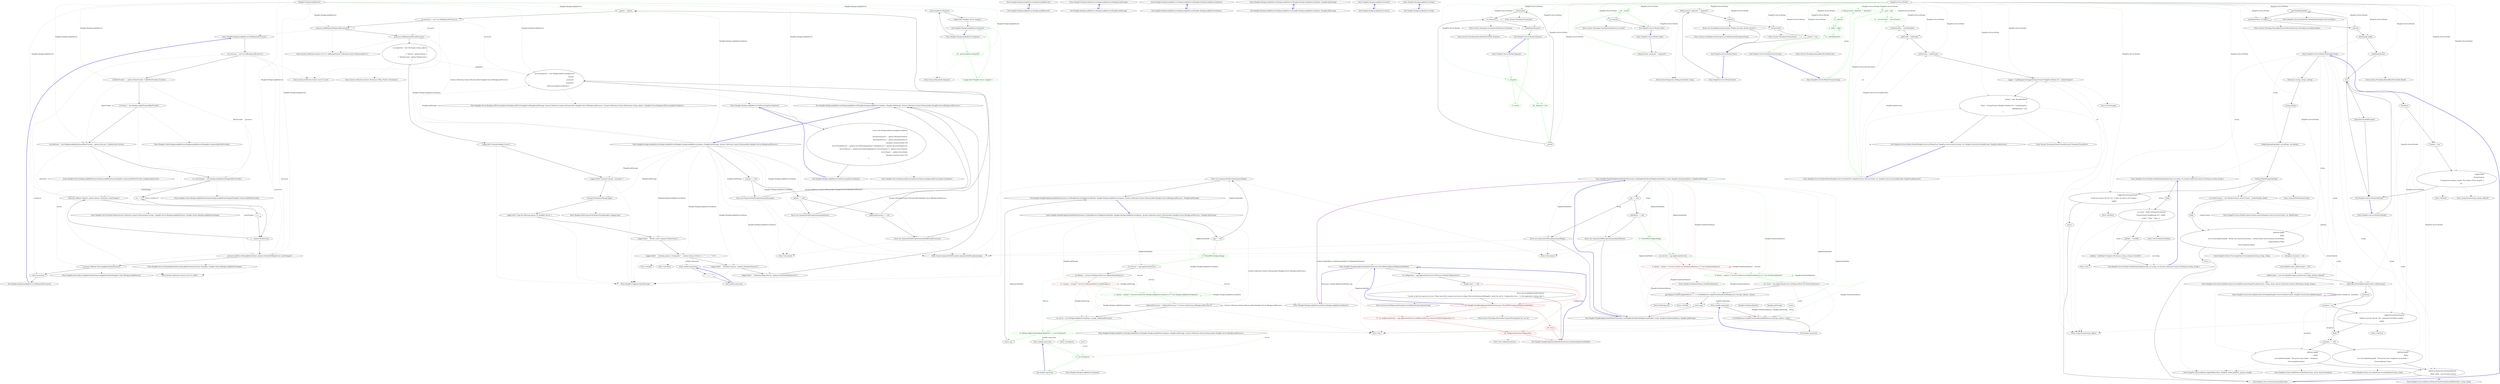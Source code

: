 digraph  {
n77 [label="Hangfire.BackgroundJobServer", span=""];
n0 [cluster="Hangfire.BackgroundJobServer.BackgroundJobServer()", label="Entry Hangfire.BackgroundJobServer.BackgroundJobServer()", span="39-39"];
n1 [cluster="Hangfire.BackgroundJobServer.BackgroundJobServer()", label="Exit Hangfire.BackgroundJobServer.BackgroundJobServer()", span="39-39"];
n2 [cluster="Hangfire.BackgroundJobServer.BackgroundJobServer(Hangfire.JobStorage)", label="Entry Hangfire.BackgroundJobServer.BackgroundJobServer(Hangfire.JobStorage)", span="49-49"];
n3 [cluster="Hangfire.BackgroundJobServer.BackgroundJobServer(Hangfire.JobStorage)", label="Exit Hangfire.BackgroundJobServer.BackgroundJobServer(Hangfire.JobStorage)", span="49-49"];
n4 [cluster="Hangfire.BackgroundJobServer.BackgroundJobServer(Hangfire.BackgroundJobServerOptions)", label="Entry Hangfire.BackgroundJobServer.BackgroundJobServer(Hangfire.BackgroundJobServerOptions)", span="59-59"];
n5 [cluster="Hangfire.BackgroundJobServer.BackgroundJobServer(Hangfire.BackgroundJobServerOptions)", label="Exit Hangfire.BackgroundJobServer.BackgroundJobServer(Hangfire.BackgroundJobServerOptions)", span="59-59"];
n6 [cluster="Hangfire.BackgroundJobServer.BackgroundJobServer(Hangfire.BackgroundJobServerOptions, Hangfire.JobStorage)", label="Entry Hangfire.BackgroundJobServer.BackgroundJobServer(Hangfire.BackgroundJobServerOptions, Hangfire.JobStorage)", span="70-70"];
n7 [cluster="Hangfire.BackgroundJobServer.BackgroundJobServer(Hangfire.BackgroundJobServerOptions, Hangfire.JobStorage)", label="Exit Hangfire.BackgroundJobServer.BackgroundJobServer(Hangfire.BackgroundJobServerOptions, Hangfire.JobStorage)", span="70-70"];
n8 [cluster="Hangfire.BackgroundJobServer.BackgroundJobServer(Hangfire.BackgroundJobServerOptions, Hangfire.JobStorage, System.Collections.Generic.IEnumerable<Hangfire.Server.IBackgroundProcess>)", label="Entry Hangfire.BackgroundJobServer.BackgroundJobServer(Hangfire.BackgroundJobServerOptions, Hangfire.JobStorage, System.Collections.Generic.IEnumerable<Hangfire.Server.IBackgroundProcess>)", span="75-75"];
n9 [cluster="Hangfire.BackgroundJobServer.BackgroundJobServer(Hangfire.BackgroundJobServerOptions, Hangfire.JobStorage, System.Collections.Generic.IEnumerable<Hangfire.Server.IBackgroundProcess>)", label="storage == null", span="80-80"];
n10 [cluster="Hangfire.BackgroundJobServer.BackgroundJobServer(Hangfire.BackgroundJobServerOptions, Hangfire.JobStorage, System.Collections.Generic.IEnumerable<Hangfire.Server.IBackgroundProcess>)", label="throw new ArgumentNullException(nameof(storage));", span="80-80"];
n11 [cluster="Hangfire.BackgroundJobServer.BackgroundJobServer(Hangfire.BackgroundJobServerOptions, Hangfire.JobStorage, System.Collections.Generic.IEnumerable<Hangfire.Server.IBackgroundProcess>)", label="options == null", span="81-81"];
n12 [cluster="Hangfire.BackgroundJobServer.BackgroundJobServer(Hangfire.BackgroundJobServerOptions, Hangfire.JobStorage, System.Collections.Generic.IEnumerable<Hangfire.Server.IBackgroundProcess>)", label="throw new ArgumentNullException(nameof(options));", span="81-81"];
n13 [cluster="Hangfire.BackgroundJobServer.BackgroundJobServer(Hangfire.BackgroundJobServerOptions, Hangfire.JobStorage, System.Collections.Generic.IEnumerable<Hangfire.Server.IBackgroundProcess>)", label="additionalProcesses == null", span="82-82"];
n14 [cluster="Hangfire.BackgroundJobServer.BackgroundJobServer(Hangfire.BackgroundJobServerOptions, Hangfire.JobStorage, System.Collections.Generic.IEnumerable<Hangfire.Server.IBackgroundProcess>)", label="throw new ArgumentNullException(nameof(additionalProcesses));", span="82-82"];
n15 [cluster="Hangfire.BackgroundJobServer.BackgroundJobServer(Hangfire.BackgroundJobServerOptions, Hangfire.JobStorage, System.Collections.Generic.IEnumerable<Hangfire.Server.IBackgroundProcess>)", label="_options = options", span="84-84"];
n18 [cluster="Hangfire.BackgroundJobServer.BackgroundJobServer(Hangfire.BackgroundJobServerOptions, Hangfire.JobStorage, System.Collections.Generic.IEnumerable<Hangfire.Server.IBackgroundProcess>)", label="processes.AddRange(additionalProcesses)", span="88-88"];
n19 [cluster="Hangfire.BackgroundJobServer.BackgroundJobServer(Hangfire.BackgroundJobServerOptions, Hangfire.JobStorage, System.Collections.Generic.IEnumerable<Hangfire.Server.IBackgroundProcess>)", label="var properties = new Dictionary<string, object>\r\n            {\r\n                { ''Queues'', options.Queues },\r\n                { ''WorkerCount'', options.WorkerCount }\r\n            }", span="90-94"];
n21 [cluster="Hangfire.BackgroundJobServer.BackgroundJobServer(Hangfire.BackgroundJobServerOptions, Hangfire.JobStorage, System.Collections.Generic.IEnumerable<Hangfire.Server.IBackgroundProcess>)", label="Logger.Info($''Using job storage: '{storage}''')", span="97-97"];
n22 [cluster="Hangfire.BackgroundJobServer.BackgroundJobServer(Hangfire.BackgroundJobServerOptions, Hangfire.JobStorage, System.Collections.Generic.IEnumerable<Hangfire.Server.IBackgroundProcess>)", label="storage.WriteOptionsToLog(Logger)", span="99-99"];
n24 [cluster="Hangfire.BackgroundJobServer.BackgroundJobServer(Hangfire.BackgroundJobServerOptions, Hangfire.JobStorage, System.Collections.Generic.IEnumerable<Hangfire.Server.IBackgroundProcess>)", label="Logger.Info($''    Worker count: {options.WorkerCount}'')", span="102-102"];
n25 [cluster="Hangfire.BackgroundJobServer.BackgroundJobServer(Hangfire.BackgroundJobServerOptions, Hangfire.JobStorage, System.Collections.Generic.IEnumerable<Hangfire.Server.IBackgroundProcess>)", label="Logger.Info($''    Listening queues: {String.Join('', '', options.Queues.Select(x => ''''' + x + '''''))}'')", span="103-103"];
n26 [cluster="Hangfire.BackgroundJobServer.BackgroundJobServer(Hangfire.BackgroundJobServerOptions, Hangfire.JobStorage, System.Collections.Generic.IEnumerable<Hangfire.Server.IBackgroundProcess>)", label="Logger.Info($''    Shutdown timeout: {options.ShutdownTimeout}'')", span="104-104"];
n27 [cluster="Hangfire.BackgroundJobServer.BackgroundJobServer(Hangfire.BackgroundJobServerOptions, Hangfire.JobStorage, System.Collections.Generic.IEnumerable<Hangfire.Server.IBackgroundProcess>)", label="Logger.Info($''    Schedule polling interval: {options.SchedulePollingInterval}'')", span="105-105"];
n28 [cluster="Hangfire.BackgroundJobServer.BackgroundJobServer(Hangfire.BackgroundJobServerOptions, Hangfire.JobStorage, System.Collections.Generic.IEnumerable<Hangfire.Server.IBackgroundProcess>)", label="_processingServer = new BackgroundProcessingServer(\r\n                storage, \r\n                processes, \r\n                properties, \r\n                GetProcessingServerOptions())", span="107-111"];
n16 [cluster="Hangfire.BackgroundJobServer.BackgroundJobServer(Hangfire.BackgroundJobServerOptions, Hangfire.JobStorage, System.Collections.Generic.IEnumerable<Hangfire.Server.IBackgroundProcess>)", label="var processes = new List<IBackgroundProcess>()", span="86-86"];
n17 [cluster="Hangfire.BackgroundJobServer.BackgroundJobServer(Hangfire.BackgroundJobServerOptions, Hangfire.JobStorage, System.Collections.Generic.IEnumerable<Hangfire.Server.IBackgroundProcess>)", label="processes.AddRange(GetRequiredProcesses())", span="87-87"];
n32 [cluster="System.Collections.Generic.List<T>.List()", label="Entry System.Collections.Generic.List<T>.List()", span="0-0"];
n33 [cluster="Hangfire.BackgroundJobServer.GetRequiredProcesses()", label="Entry Hangfire.BackgroundJobServer.GetRequiredProcesses()", span="120-120"];
n34 [cluster="System.Collections.Generic.List<T>.AddRange(System.Collections.Generic.IEnumerable<T>)", label="Entry System.Collections.Generic.List<T>.AddRange(System.Collections.Generic.IEnumerable<T>)", span="0-0"];
n20 [cluster="Hangfire.BackgroundJobServer.BackgroundJobServer(Hangfire.BackgroundJobServerOptions, Hangfire.JobStorage, System.Collections.Generic.IEnumerable<Hangfire.Server.IBackgroundProcess>)", label="Logger.Info(''Starting Hangfire Server'')", span="96-96"];
n35 [cluster="System.Collections.Generic.Dictionary<TKey, TValue>.Dictionary()", label="Entry System.Collections.Generic.Dictionary<TKey, TValue>.Dictionary()", span="0-0"];
n36 [cluster="Hangfire.Logging.ILog.Info(string)", label="Entry Hangfire.Logging.ILog.Info(string)", span="204-204"];
n23 [cluster="Hangfire.BackgroundJobServer.BackgroundJobServer(Hangfire.BackgroundJobServerOptions, Hangfire.JobStorage, System.Collections.Generic.IEnumerable<Hangfire.Server.IBackgroundProcess>)", label="Logger.Info(''Using the following options for Hangfire Server:'')", span="101-101"];
n37 [cluster="Hangfire.JobStorage.WriteOptionsToLog(Hangfire.Logging.ILog)", label="Entry Hangfire.JobStorage.WriteOptionsToLog(Hangfire.Logging.ILog)", span="70-70"];
n38 [cluster="Unk.Select", label="Entry Unk.Select", span=""];
n39 [cluster="Unk.Join", label="Entry Unk.Join", span=""];
n42 [cluster="lambda expression", label="Entry lambda expression", span="103-103"];
n29 [cluster="Hangfire.BackgroundJobServer.BackgroundJobServer(Hangfire.BackgroundJobServerOptions, Hangfire.JobStorage, System.Collections.Generic.IEnumerable<Hangfire.Server.IBackgroundProcess>)", label="Exit Hangfire.BackgroundJobServer.BackgroundJobServer(Hangfire.BackgroundJobServerOptions, Hangfire.JobStorage, System.Collections.Generic.IEnumerable<Hangfire.Server.IBackgroundProcess>)", span="75-75"];
n40 [cluster="Hangfire.Server.BackgroundProcessingServer.BackgroundProcessingServer(Hangfire.JobStorage, System.Collections.Generic.IEnumerable<Hangfire.Server.IBackgroundProcess>, System.Collections.Generic.IDictionary<string, object>, Hangfire.Server.BackgroundProcessingServerOptions)", label="Entry Hangfire.Server.BackgroundProcessingServer.BackgroundProcessingServer(Hangfire.JobStorage, System.Collections.Generic.IEnumerable<Hangfire.Server.IBackgroundProcess>, System.Collections.Generic.IDictionary<string, object>, Hangfire.Server.BackgroundProcessingServerOptions)", span="91-91"];
n41 [cluster="Hangfire.BackgroundJobServer.GetProcessingServerOptions()", label="Entry Hangfire.BackgroundJobServer.GetProcessingServerOptions()", span="141-141"];
n30 [cluster="System.ArgumentNullException.ArgumentNullException(string)", label="Entry System.ArgumentNullException.ArgumentNullException(string)", span="0-0"];
n31 [cluster="Unk.nameof", label="Entry Unk.nameof", span=""];
n43 [cluster="lambda expression", label="''''' + x + '''''", span="103-103"];
n44 [cluster="lambda expression", label="Exit lambda expression", span="103-103"];
n45 [cluster="Hangfire.BackgroundJobServer.Dispose()", label="Entry Hangfire.BackgroundJobServer.Dispose()", span="114-114"];
n46 [cluster="Hangfire.BackgroundJobServer.Dispose()", label="_processingServer.Dispose()", span="116-116"];
n47 [cluster="Hangfire.BackgroundJobServer.Dispose()", label="Logger.Info(''Hangfire Server stopped.'')", span="117-117"];
n49 [cluster="System.IDisposable.Dispose()", label="Entry System.IDisposable.Dispose()", span="0-0"];
n48 [cluster="Hangfire.BackgroundJobServer.Dispose()", label="Exit Hangfire.BackgroundJobServer.Dispose()", span="114-114"];
n50 [cluster="Hangfire.BackgroundJobServer.GetRequiredProcesses()", label="var processes = new List<IBackgroundProcess>()", span="122-122"];
n51 [cluster="Hangfire.BackgroundJobServer.GetRequiredProcesses()", label="var filterProvider = _options.FilterProvider ?? JobFilterProviders.Providers", span="124-124"];
n57 [cluster="Hangfire.BackgroundJobServer.GetRequiredProcesses()", label="processes.Add(new Worker(_options.Queues, performer, stateChanger))", span="132-132"];
n59 [cluster="Hangfire.BackgroundJobServer.GetRequiredProcesses()", label="processes.Add(new DelayedJobScheduler(_options.SchedulePollingInterval, stateChanger))", span="135-135"];
n60 [cluster="Hangfire.BackgroundJobServer.GetRequiredProcesses()", label="processes.Add(new RecurringJobScheduler(factory))", span="136-136"];
n61 [cluster="Hangfire.BackgroundJobServer.GetRequiredProcesses()", label="return processes;", span="138-138"];
n52 [cluster="Hangfire.BackgroundJobServer.GetRequiredProcesses()", label="var factory = new BackgroundJobFactory(filterProvider)", span="126-126"];
n53 [cluster="Hangfire.BackgroundJobServer.GetRequiredProcesses()", label="var performer = new BackgroundJobPerformer(filterProvider, _options.Activator ?? JobActivator.Current)", span="127-127"];
n54 [cluster="Hangfire.BackgroundJobServer.GetRequiredProcesses()", label="var stateChanger = new BackgroundJobStateChanger(filterProvider)", span="128-128"];
n63 [cluster="Hangfire.Client.BackgroundJobFactory.BackgroundJobFactory(Hangfire.Common.IJobFilterProvider)", label="Entry Hangfire.Client.BackgroundJobFactory.BackgroundJobFactory(Hangfire.Common.IJobFilterProvider)", span="35-35"];
n64 [cluster="Hangfire.Server.BackgroundJobPerformer.BackgroundJobPerformer(Hangfire.Common.IJobFilterProvider, Hangfire.JobActivator)", label="Entry Hangfire.Server.BackgroundJobPerformer.BackgroundJobPerformer(Hangfire.Common.IJobFilterProvider, Hangfire.JobActivator)", span="39-39"];
n55 [cluster="Hangfire.BackgroundJobServer.GetRequiredProcesses()", label="var i = 0", span="130-130"];
n65 [cluster="Hangfire.States.BackgroundJobStateChanger.BackgroundJobStateChanger(Hangfire.Common.IJobFilterProvider)", label="Entry Hangfire.States.BackgroundJobStateChanger.BackgroundJobStateChanger(Hangfire.Common.IJobFilterProvider)", span="35-35"];
n56 [cluster="Hangfire.BackgroundJobServer.GetRequiredProcesses()", label="i < _options.WorkerCount", span="130-130"];
n58 [cluster="Hangfire.BackgroundJobServer.GetRequiredProcesses()", label="i++", span="130-130"];
n66 [cluster="Hangfire.Server.Worker.Worker(System.Collections.Generic.IEnumerable<string>, Hangfire.Server.IBackgroundJobPerformer, Hangfire.States.IBackgroundJobStateChanger)", label="Entry Hangfire.Server.Worker.Worker(System.Collections.Generic.IEnumerable<string>, Hangfire.Server.IBackgroundJobPerformer, Hangfire.States.IBackgroundJobStateChanger)", span="60-60"];
n67 [cluster="System.Collections.Generic.List<T>.Add(T)", label="Entry System.Collections.Generic.List<T>.Add(T)", span="0-0"];
n68 [cluster="Hangfire.Server.DelayedJobScheduler.DelayedJobScheduler(System.TimeSpan, Hangfire.States.IBackgroundJobStateChanger)", label="Entry Hangfire.Server.DelayedJobScheduler.DelayedJobScheduler(System.TimeSpan, Hangfire.States.IBackgroundJobStateChanger)", span="104-104"];
n69 [cluster="Hangfire.Server.RecurringJobScheduler.RecurringJobScheduler(Hangfire.Client.IBackgroundJobFactory)", label="Entry Hangfire.Server.RecurringJobScheduler.RecurringJobScheduler(Hangfire.Client.IBackgroundJobFactory)", span="90-90"];
n62 [cluster="Hangfire.BackgroundJobServer.GetRequiredProcesses()", label="Exit Hangfire.BackgroundJobServer.GetRequiredProcesses()", span="120-120"];
n70 [cluster="Hangfire.BackgroundJobServer.GetProcessingServerOptions()", label="return new BackgroundProcessingServerOptions\r\n            {\r\n                ShutdownTimeout = _options.ShutdownTimeout,\r\n                HeartbeatInterval = _options.HeartbeatInterval,\r\n#pragma warning disable 618\r\n                ServerCheckInterval = _options.ServerWatchdogOptions?.CheckInterval ?? _options.ServerCheckInterval,\r\n                ServerTimeout = _options.ServerWatchdogOptions?.ServerTimeout ?? _options.ServerTimeout,\r\n                ServerName = _options.ServerName\r\n#pragma warning restore 618\r\n            };", span="143-152"];
n71 [cluster="Hangfire.BackgroundJobServer.GetProcessingServerOptions()", label="Exit Hangfire.BackgroundJobServer.GetProcessingServerOptions()", span="141-141"];
n72 [cluster="Hangfire.Server.BackgroundProcessingServerOptions.BackgroundProcessingServerOptions()", label="Entry Hangfire.Server.BackgroundProcessingServerOptions.BackgroundProcessingServerOptions()", span="22-22"];
n73 [cluster="Hangfire.BackgroundJobServer.Start()", label="Entry Hangfire.BackgroundJobServer.Start()", span="156-156"];
n74 [cluster="Hangfire.BackgroundJobServer.Start()", label="Exit Hangfire.BackgroundJobServer.Start()", span="156-156"];
n75 [cluster="Hangfire.BackgroundJobServer.Stop()", label="Entry Hangfire.BackgroundJobServer.Stop()", span="161-161"];
n76 [cluster="Hangfire.BackgroundJobServer.Stop()", label="Exit Hangfire.BackgroundJobServer.Stop()", span="161-161"];
d46 [cluster="Hangfire.BackgroundJobServer.Dispose()", color=green, community=0, label="23: _processingServer.Dispose()", span="116-116"];
d47 [cluster="Hangfire.BackgroundJobServer.Dispose()", color=green, community=0, label="7: Logger.Info(''Hangfire Server stopped.'')", span="117-117"];
m1_53 [cluster="Unk.configurationAction", file="HangfireApplicationBuilderExtensions.cs", label="Entry Unk.configurationAction", span=""];
m1_15 [cluster="Hangfire.HangfireApplicationBuilderExtensions.ThrowIfNotConfigured(IApplicationBuilder)", file="HangfireApplicationBuilderExtensions.cs", label="Entry Hangfire.HangfireApplicationBuilderExtensions.ThrowIfNotConfigured(IApplicationBuilder)", span="77-77"];
m1_43 [cluster="Hangfire.HangfireApplicationBuilderExtensions.ThrowIfNotConfigured(IApplicationBuilder)", file="HangfireApplicationBuilderExtensions.cs", label="var configuration = app.ApplicationServices.GetService<IGlobalConfiguration>()", span="79-79"];
m1_48 [cluster="Hangfire.HangfireApplicationBuilderExtensions.Initialize(IApplicationBuilder)", color=red, community=0, file="HangfireApplicationBuilderExtensions.cs", label="17: var configurationAction = app.ApplicationServices.GetRequiredService<Action<IGlobalConfiguration>>()", span="92-92"];
m1_44 [cluster="Hangfire.HangfireApplicationBuilderExtensions.ThrowIfNotConfigured(IApplicationBuilder)", file="HangfireApplicationBuilderExtensions.cs", label="configuration == null", span="80-80"];
m1_49 [cluster="Hangfire.HangfireApplicationBuilderExtensions.Initialize(IApplicationBuilder)", color=red, community=0, file="HangfireApplicationBuilderExtensions.cs", label="29: configurationAction(configuration)", span="93-93"];
m1_45 [cluster="Hangfire.HangfireApplicationBuilderExtensions.ThrowIfNotConfigured(IApplicationBuilder)", file="HangfireApplicationBuilderExtensions.cs", label="throw new InvalidOperationException(\r\n                    ''Unable to find the required services. Please add all the required services by calling 'IServiceCollection.AddHangfire' inside the call to 'ConfigureServices(...)' in the application startup code.'');", span="82-83"];
m1_46 [cluster="Hangfire.HangfireApplicationBuilderExtensions.ThrowIfNotConfigured(IApplicationBuilder)", color=red, community=0, file="HangfireApplicationBuilderExtensions.cs", label="17: Exit Hangfire.HangfireApplicationBuilderExtensions.ThrowIfNotConfigured(IApplicationBuilder)", span="77-77"];
m1_47 [cluster="Hangfire.HangfireApplicationBuilderExtensions.Initialize(IApplicationBuilder)", color=red, community=0, file="HangfireApplicationBuilderExtensions.cs", label="29: return;", span="90-90"];
m1_50 [cluster="Hangfire.HangfireApplicationBuilderExtensions.Initialize(IApplicationBuilder)", file="HangfireApplicationBuilderExtensions.cs", label="Exit Hangfire.HangfireApplicationBuilderExtensions.Initialize(IApplicationBuilder)", span="80-80"];
m1_16 [cluster="Unk.>", file="HangfireApplicationBuilderExtensions.cs", label="Entry Unk.>", span=""];
m1_23 [cluster="Hangfire.HangfireApplicationBuilderExtensions.UseHangfireServer(IApplicationBuilder, Hangfire.BackgroundJobServerOptions, System.Collections.Generic.IEnumerable<Hangfire.Server.IBackgroundProcess>, Hangfire.JobStorage)", file="HangfireApplicationBuilderExtensions.cs", label="Entry Hangfire.HangfireApplicationBuilderExtensions.UseHangfireServer(IApplicationBuilder, Hangfire.BackgroundJobServerOptions, System.Collections.Generic.IEnumerable<Hangfire.Server.IBackgroundProcess>, Hangfire.JobStorage)", span="53-53"];
m1_24 [cluster="Hangfire.HangfireApplicationBuilderExtensions.UseHangfireServer(IApplicationBuilder, Hangfire.BackgroundJobServerOptions, System.Collections.Generic.IEnumerable<Hangfire.Server.IBackgroundProcess>, Hangfire.JobStorage)", file="HangfireApplicationBuilderExtensions.cs", label="app == null", span="59-59"];
m1_25 [cluster="Hangfire.HangfireApplicationBuilderExtensions.UseHangfireServer(IApplicationBuilder, Hangfire.BackgroundJobServerOptions, System.Collections.Generic.IEnumerable<Hangfire.Server.IBackgroundProcess>, Hangfire.JobStorage)", file="HangfireApplicationBuilderExtensions.cs", label="throw new ArgumentNullException(nameof(app));", span="59-59"];
m1_26 [cluster="Hangfire.HangfireApplicationBuilderExtensions.UseHangfireServer(IApplicationBuilder, Hangfire.BackgroundJobServerOptions, System.Collections.Generic.IEnumerable<Hangfire.Server.IBackgroundProcess>, Hangfire.JobStorage)", color=green, community=0, file="HangfireApplicationBuilderExtensions.cs", label="17: ThrowIfNotConfigured(app)", span="60-60"];
m1_27 [cluster="Hangfire.HangfireApplicationBuilderExtensions.UseHangfireServer(IApplicationBuilder, Hangfire.BackgroundJobServerOptions, System.Collections.Generic.IEnumerable<Hangfire.Server.IBackgroundProcess>, Hangfire.JobStorage)", file="HangfireApplicationBuilderExtensions.cs", label="var services = app.ApplicationServices", span="63-63"];
m1_29 [cluster="Hangfire.HangfireApplicationBuilderExtensions.UseHangfireServer(IApplicationBuilder, Hangfire.BackgroundJobServerOptions, System.Collections.Generic.IEnumerable<Hangfire.Server.IBackgroundProcess>, Hangfire.JobStorage)", color=red, community=0, file="HangfireApplicationBuilderExtensions.cs", label="11: storage = storage ?? services.GetRequiredService<JobStorage>()", span="65-65"];
m1_30 [cluster="Hangfire.HangfireApplicationBuilderExtensions.UseHangfireServer(IApplicationBuilder, Hangfire.BackgroundJobServerOptions, System.Collections.Generic.IEnumerable<Hangfire.Server.IBackgroundProcess>, Hangfire.JobStorage)", color=green, community=0, file="HangfireApplicationBuilderExtensions.cs", label="11: options = options ?? services.GetService<BackgroundJobServerOptions>() ?? new BackgroundJobServerOptions()", span="66-66"];
m1_31 [cluster="Hangfire.HangfireApplicationBuilderExtensions.UseHangfireServer(IApplicationBuilder, Hangfire.BackgroundJobServerOptions, System.Collections.Generic.IEnumerable<Hangfire.Server.IBackgroundProcess>, Hangfire.JobStorage)", file="HangfireApplicationBuilderExtensions.cs", label="additionalProcesses = additionalProcesses ?? services.GetServices<IBackgroundProcess>()", span="68-68"];
m1_34 [cluster="Hangfire.HangfireApplicationBuilderExtensions.UseHangfireServer(IApplicationBuilder, Hangfire.BackgroundJobServerOptions, System.Collections.Generic.IEnumerable<Hangfire.Server.IBackgroundProcess>, Hangfire.JobStorage)", file="HangfireApplicationBuilderExtensions.cs", label="return app;", span="75-75"];
m1_28 [cluster="Hangfire.HangfireApplicationBuilderExtensions.UseHangfireServer(IApplicationBuilder, Hangfire.BackgroundJobServerOptions, System.Collections.Generic.IEnumerable<Hangfire.Server.IBackgroundProcess>, Hangfire.JobStorage)", file="HangfireApplicationBuilderExtensions.cs", label="var lifetime = services.GetRequiredService<IApplicationLifetime>()", span="64-64"];
m1_33 [cluster="Hangfire.HangfireApplicationBuilderExtensions.UseHangfireServer(IApplicationBuilder, Hangfire.BackgroundJobServerOptions, System.Collections.Generic.IEnumerable<Hangfire.Server.IBackgroundProcess>, Hangfire.JobStorage)", color=green, community=0, file="HangfireApplicationBuilderExtensions.cs", label="14: lifetime.ApplicationStopping.Register(() => server.Dispose())", span="71-71"];
m1_32 [cluster="Hangfire.HangfireApplicationBuilderExtensions.UseHangfireServer(IApplicationBuilder, Hangfire.BackgroundJobServerOptions, System.Collections.Generic.IEnumerable<Hangfire.Server.IBackgroundProcess>, Hangfire.JobStorage)", file="HangfireApplicationBuilderExtensions.cs", label="var server = new BackgroundJobServer(options, storage, additionalProcesses)", span="70-70"];
m1_35 [cluster="Hangfire.HangfireApplicationBuilderExtensions.UseHangfireServer(IApplicationBuilder, Hangfire.BackgroundJobServerOptions, System.Collections.Generic.IEnumerable<Hangfire.Server.IBackgroundProcess>, Hangfire.JobStorage)", file="HangfireApplicationBuilderExtensions.cs", label="Exit Hangfire.HangfireApplicationBuilderExtensions.UseHangfireServer(IApplicationBuilder, Hangfire.BackgroundJobServerOptions, System.Collections.Generic.IEnumerable<Hangfire.Server.IBackgroundProcess>, Hangfire.JobStorage)", span="53-53"];
m1_37 [cluster="Hangfire.BackgroundJobServer.BackgroundJobServer(Hangfire.BackgroundJobServerOptions, Hangfire.JobStorage, System.Collections.Generic.IEnumerable<Hangfire.Server.IBackgroundProcess>)", file="HangfireApplicationBuilderExtensions.cs", label="Entry Hangfire.BackgroundJobServer.BackgroundJobServer(Hangfire.BackgroundJobServerOptions, Hangfire.JobStorage, System.Collections.Generic.IEnumerable<Hangfire.Server.IBackgroundProcess>)", span="75-75"];
m1_19 [cluster="Unk.Map", file="HangfireApplicationBuilderExtensions.cs", label="Entry Unk.Map", span=""];
m1_42 [cluster="Hangfire.BackgroundJobServer.Dispose()", file="HangfireApplicationBuilderExtensions.cs", label="Entry Hangfire.BackgroundJobServer.Dispose()", span="114-114"];
m1_18 [cluster="PathString.cstr", file="HangfireApplicationBuilderExtensions.cs", label="Entry PathString.cstr", span=""];
m1_52 [cluster="System.Threading.Interlocked.CompareExchange(ref int, int, int)", file="HangfireApplicationBuilderExtensions.cs", label="Entry System.Threading.Interlocked.CompareExchange(ref int, int, int)", span="0-0"];
m1_0 [cluster="Hangfire.HangfireApplicationBuilderExtensions.UseHangfireDashboard(IApplicationBuilder, string, Hangfire.DashboardOptions, Hangfire.JobStorage)", file="HangfireApplicationBuilderExtensions.cs", label="Entry Hangfire.HangfireApplicationBuilderExtensions.UseHangfireDashboard(IApplicationBuilder, string, Hangfire.DashboardOptions, Hangfire.JobStorage)", span="31-31"];
m1_1 [cluster="Hangfire.HangfireApplicationBuilderExtensions.UseHangfireDashboard(IApplicationBuilder, string, Hangfire.DashboardOptions, Hangfire.JobStorage)", file="HangfireApplicationBuilderExtensions.cs", label="app == null", span="37-37"];
m1_2 [cluster="Hangfire.HangfireApplicationBuilderExtensions.UseHangfireDashboard(IApplicationBuilder, string, Hangfire.DashboardOptions, Hangfire.JobStorage)", file="HangfireApplicationBuilderExtensions.cs", label="throw new ArgumentNullException(nameof(app));", span="37-37"];
m1_3 [cluster="Hangfire.HangfireApplicationBuilderExtensions.UseHangfireDashboard(IApplicationBuilder, string, Hangfire.DashboardOptions, Hangfire.JobStorage)", file="HangfireApplicationBuilderExtensions.cs", label="pathMatch == null", span="38-38"];
m1_4 [cluster="Hangfire.HangfireApplicationBuilderExtensions.UseHangfireDashboard(IApplicationBuilder, string, Hangfire.DashboardOptions, Hangfire.JobStorage)", file="HangfireApplicationBuilderExtensions.cs", label="throw new ArgumentNullException(nameof(pathMatch));", span="38-38"];
m1_5 [cluster="Hangfire.HangfireApplicationBuilderExtensions.UseHangfireDashboard(IApplicationBuilder, string, Hangfire.DashboardOptions, Hangfire.JobStorage)", color=green, community=0, file="HangfireApplicationBuilderExtensions.cs", label="17: ThrowIfNotConfigured(app)", span="39-39"];
m1_6 [cluster="Hangfire.HangfireApplicationBuilderExtensions.UseHangfireDashboard(IApplicationBuilder, string, Hangfire.DashboardOptions, Hangfire.JobStorage)", file="HangfireApplicationBuilderExtensions.cs", label="var services = app.ApplicationServices", span="42-42"];
m1_7 [cluster="Hangfire.HangfireApplicationBuilderExtensions.UseHangfireDashboard(IApplicationBuilder, string, Hangfire.DashboardOptions, Hangfire.JobStorage)", color=red, community=0, file="HangfireApplicationBuilderExtensions.cs", label="9: options = options ?? services.GetService<DashboardOptions>() ?? new DashboardOptions()", span="44-44"];
m1_8 [cluster="Hangfire.HangfireApplicationBuilderExtensions.UseHangfireDashboard(IApplicationBuilder, string, Hangfire.DashboardOptions, Hangfire.JobStorage)", color=green, community=0, file="HangfireApplicationBuilderExtensions.cs", label="9: options = options ?? services.GetService<DashboardOptions>() ?? new DashboardOptions()", span="44-44"];
m1_9 [cluster="Hangfire.HangfireApplicationBuilderExtensions.UseHangfireDashboard(IApplicationBuilder, string, Hangfire.DashboardOptions, Hangfire.JobStorage)", file="HangfireApplicationBuilderExtensions.cs", label="var routes = app.ApplicationServices.GetRequiredService<RouteCollection>()", span="46-46"];
m1_10 [cluster="Hangfire.HangfireApplicationBuilderExtensions.UseHangfireDashboard(IApplicationBuilder, string, Hangfire.DashboardOptions, Hangfire.JobStorage)", file="HangfireApplicationBuilderExtensions.cs", label="app.Map(new PathString(pathMatch), x => x.UseMiddleware<AspNetCoreDashboardMiddleware>(storage, options, routes))", span="48-48"];
m1_11 [cluster="Hangfire.HangfireApplicationBuilderExtensions.UseHangfireDashboard(IApplicationBuilder, string, Hangfire.DashboardOptions, Hangfire.JobStorage)", file="HangfireApplicationBuilderExtensions.cs", label="return app;", span="50-50"];
m1_12 [cluster="Hangfire.HangfireApplicationBuilderExtensions.UseHangfireDashboard(IApplicationBuilder, string, Hangfire.DashboardOptions, Hangfire.JobStorage)", file="HangfireApplicationBuilderExtensions.cs", label="Exit Hangfire.HangfireApplicationBuilderExtensions.UseHangfireDashboard(IApplicationBuilder, string, Hangfire.DashboardOptions, Hangfire.JobStorage)", span="31-31"];
m1_17 [cluster="Hangfire.DashboardOptions.DashboardOptions()", file="HangfireApplicationBuilderExtensions.cs", label="Entry Hangfire.DashboardOptions.DashboardOptions()", span="24-24"];
m1_38 [cluster="Unk.Register", file="HangfireApplicationBuilderExtensions.cs", label="Entry Unk.Register", span=""];
m1_14 [cluster="Unk.nameof", file="HangfireApplicationBuilderExtensions.cs", label="Entry Unk.nameof", span=""];
m1_36 [cluster="Hangfire.BackgroundJobServerOptions.BackgroundJobServerOptions()", file="HangfireApplicationBuilderExtensions.cs", label="Entry Hangfire.BackgroundJobServerOptions.BackgroundJobServerOptions()", span="32-32"];
m1_39 [cluster="lambda expression", file="HangfireApplicationBuilderExtensions.cs", label="Entry lambda expression", span="72-72"];
m1_21 [cluster="lambda expression", file="HangfireApplicationBuilderExtensions.cs", label="x.UseMiddleware<AspNetCoreDashboardMiddleware>(storage, options, routes)", span="48-48"];
m1_20 [cluster="lambda expression", file="HangfireApplicationBuilderExtensions.cs", label="Entry lambda expression", span="48-48"];
m1_22 [cluster="lambda expression", file="HangfireApplicationBuilderExtensions.cs", label="Exit lambda expression", span="48-48"];
m1_40 [cluster="lambda expression", color=green, community=0, file="HangfireApplicationBuilderExtensions.cs", label="11: server.Dispose()", span="71-71"];
m1_41 [cluster="lambda expression", file="HangfireApplicationBuilderExtensions.cs", label="Exit lambda expression", span="72-72"];
m1_51 [cluster="System.InvalidOperationException.InvalidOperationException(string)", file="HangfireApplicationBuilderExtensions.cs", label="Entry System.InvalidOperationException.InvalidOperationException(string)", span="0-0"];
m1_54 [file="HangfireApplicationBuilderExtensions.cs", label="Hangfire.DashboardOptions", span=""];
m1_55 [file="HangfireApplicationBuilderExtensions.cs", label="Hangfire.JobStorage", span=""];
m1_56 [file="HangfireApplicationBuilderExtensions.cs", label=routes, span=""];
m1_57 [file="HangfireApplicationBuilderExtensions.cs", label=server, span=""];
m2_44 [cluster="System.Threading.Thread.Join()", file="HangfireServiceCollectionExtensions.cs", label="Entry System.Threading.Thread.Join()", span="0-0"];
m2_62 [cluster="System.Threading.ManualResetEventSlim.Reset()", file="HangfireServiceCollectionExtensions.cs", label="Entry System.Threading.ManualResetEventSlim.Reset()", span="0-0"];
m2_63 [cluster="string.Format(string, params object[])", file="HangfireServiceCollectionExtensions.cs", label="Entry string.Format(string, params object[])", span="0-0"];
m2_21 [cluster="System.Threading.Thread.Start()", file="HangfireServiceCollectionExtensions.cs", label="Entry System.Threading.Thread.Start()", span="0-0"];
m2_45 [cluster="System.Threading.CancellationTokenSource.Dispose()", file="HangfireServiceCollectionExtensions.cs", label="Entry System.Threading.CancellationTokenSource.Dispose()", span="0-0"];
m2_11 [cluster="System.Threading.Thread.Thread(System.Threading.ThreadStart)", file="HangfireServiceCollectionExtensions.cs", label="Entry System.Threading.Thread.Thread(System.Threading.ThreadStart)", span="0-0"];
m2_9 [cluster="string.Format(string, object)", file="HangfireServiceCollectionExtensions.cs", label="Entry string.Format(string, object)", span="0-0"];
m2_27 [cluster="System.Threading.CancellationTokenSource.Cancel()", file="HangfireServiceCollectionExtensions.cs", label="Entry System.Threading.CancellationTokenSource.Cancel()", span="0-0"];
m2_34 [cluster="System.Threading.ManualResetEventSlim.Set()", file="HangfireServiceCollectionExtensions.cs", label="Entry System.Threading.ManualResetEventSlim.Set()", span="0-0"];
m2_22 [cluster="HangFire.Server.Worker.Stop()", file="HangfireServiceCollectionExtensions.cs", label="Entry HangFire.Server.Worker.Stop()", span="70-70"];
m2_24 [cluster="HangFire.Server.Worker.Stop()", color=green, community=0, file="HangfireServiceCollectionExtensions.cs", label="20: _started", span="74-74"];
m2_23 [cluster="HangFire.Server.Worker.Stop()", file="HangfireServiceCollectionExtensions.cs", label="Debug.Assert(!_disposed, ''!_disposed'')", span="72-72"];
m2_25 [cluster="HangFire.Server.Worker.Stop()", file="HangfireServiceCollectionExtensions.cs", label="_cts.Cancel()", span="76-76"];
m2_26 [cluster="HangFire.Server.Worker.Stop()", file="HangfireServiceCollectionExtensions.cs", label="Exit HangFire.Server.Worker.Stop()", span="70-70"];
m2_0 [cluster="HangFire.Server.Worker.Worker(HangFire.Server.WorkerPool, HangFire.Server.ServerContext, int, HangFire.Server.ServerJobInvoker, HangFire.JobActivator)", file="HangfireServiceCollectionExtensions.cs", label="Entry HangFire.Server.Worker.Worker(HangFire.Server.WorkerPool, HangFire.Server.ServerContext, int, HangFire.Server.ServerJobInvoker, HangFire.JobActivator)", span="36-36"];
m2_1 [cluster="HangFire.Server.Worker.Worker(HangFire.Server.WorkerPool, HangFire.Server.ServerContext, int, HangFire.Server.ServerJobInvoker, HangFire.JobActivator)", color=green, community=0, file="HangfireServiceCollectionExtensions.cs", label="21: _pool = pool", span="42-42"];
m2_2 [cluster="HangFire.Server.Worker.Worker(HangFire.Server.WorkerPool, HangFire.Server.ServerContext, int, HangFire.Server.ServerJobInvoker, HangFire.JobActivator)", color=green, community=0, file="HangfireServiceCollectionExtensions.cs", label="27: _serverContext = serverContext", span="43-43"];
m2_3 [cluster="HangFire.Server.Worker.Worker(HangFire.Server.WorkerPool, HangFire.Server.ServerContext, int, HangFire.Server.ServerJobInvoker, HangFire.JobActivator)", file="HangfireServiceCollectionExtensions.cs", label="_workerNumber = workerNumber", span="44-44"];
m2_4 [cluster="HangFire.Server.Worker.Worker(HangFire.Server.WorkerPool, HangFire.Server.ServerContext, int, HangFire.Server.ServerJobInvoker, HangFire.JobActivator)", file="HangfireServiceCollectionExtensions.cs", label="_jobInvoker = jobInvoker", span="45-45"];
m2_5 [cluster="HangFire.Server.Worker.Worker(HangFire.Server.WorkerPool, HangFire.Server.ServerContext, int, HangFire.Server.ServerJobInvoker, HangFire.JobActivator)", file="HangfireServiceCollectionExtensions.cs", label="_jobActivator = jobActivator", span="46-46"];
m2_6 [cluster="HangFire.Server.Worker.Worker(HangFire.Server.WorkerPool, HangFire.Server.ServerContext, int, HangFire.Server.ServerJobInvoker, HangFire.JobActivator)", file="HangfireServiceCollectionExtensions.cs", label="Logger = LogManager.GetLogger(String.Format(''HangFire.Worker.{0}'', workerNumber))", span="48-48"];
m2_7 [cluster="HangFire.Server.Worker.Worker(HangFire.Server.WorkerPool, HangFire.Server.ServerContext, int, HangFire.Server.ServerJobInvoker, HangFire.JobActivator)", file="HangfireServiceCollectionExtensions.cs", label="_thread = new Thread(DoWork)\r\n                {\r\n                    Name = String.Format(''HangFire.Worker.{0}'', workerNumber),\r\n                    IsBackground = true\r\n                }", span="50-54"];
m2_8 [cluster="HangFire.Server.Worker.Worker(HangFire.Server.WorkerPool, HangFire.Server.ServerContext, int, HangFire.Server.ServerJobInvoker, HangFire.JobActivator)", file="HangfireServiceCollectionExtensions.cs", label="Exit HangFire.Server.Worker.Worker(HangFire.Server.WorkerPool, HangFire.Server.ServerContext, int, HangFire.Server.ServerJobInvoker, HangFire.JobActivator)", span="36-36"];
m2_95 [cluster="HangFire.Server.ServerJobInvoker.PerformJob(HangFire.Server.WorkerContext, HangFire.Server.ServerJobDescriptor)", file="HangfireServiceCollectionExtensions.cs", label="Entry HangFire.Server.ServerJobInvoker.PerformJob(HangFire.Server.WorkerContext, HangFire.Server.ServerJobDescriptor)", span="33-33"];
m2_106 [cluster="Unk.>", file="HangfireServiceCollectionExtensions.cs", label="Entry Unk.>", span=""];
m2_10 [cluster="Unk.GetLogger", file="HangfireServiceCollectionExtensions.cs", label="Entry Unk.GetLogger", span=""];
m2_60 [cluster="System.Threading.ManualResetEventSlim.Wait(System.Threading.CancellationToken)", file="HangfireServiceCollectionExtensions.cs", label="Entry System.Threading.ManualResetEventSlim.Wait(System.Threading.CancellationToken)", span="0-0"];
m2_47 [cluster="HangFire.Server.Worker.DoWork()", file="HangfireServiceCollectionExtensions.cs", label="Entry HangFire.Server.Worker.DoWork()", span="127-127"];
m2_49 [cluster="HangFire.Server.Worker.DoWork()", file="HangfireServiceCollectionExtensions.cs", label="_pool.NotifyReady(this)", span="133-133"];
m2_50 [cluster="HangFire.Server.Worker.DoWork()", file="HangfireServiceCollectionExtensions.cs", label="_jobIsReady.Wait(_cts.Token)", span="134-134"];
m2_51 [cluster="HangFire.Server.Worker.DoWork()", file="HangfireServiceCollectionExtensions.cs", label=_jobLock, span="136-136"];
m2_52 [cluster="HangFire.Server.Worker.DoWork()", file="HangfireServiceCollectionExtensions.cs", label="PerformJob(_jobId)", span="138-138"];
m2_53 [cluster="HangFire.Server.Worker.DoWork()", file="HangfireServiceCollectionExtensions.cs", label="_jobIsReady.Reset()", span="139-139"];
m2_56 [cluster="HangFire.Server.Worker.DoWork()", file="HangfireServiceCollectionExtensions.cs", label="Crashed = true", span="148-148"];
m2_57 [cluster="HangFire.Server.Worker.DoWork()", file="HangfireServiceCollectionExtensions.cs", label="Logger.Fatal(\r\n                    String.Format(\r\n                        ''Unexpected exception caught. The worker will be stopped.''),\r\n                    ex)", span="149-152"];
m2_48 [cluster="HangFire.Server.Worker.DoWork()", file="HangfireServiceCollectionExtensions.cs", label=true, span="131-131"];
m2_55 [cluster="HangFire.Server.Worker.DoWork()", file="HangfireServiceCollectionExtensions.cs", label=Exception, span="146-146"];
m2_54 [cluster="HangFire.Server.Worker.DoWork()", file="HangfireServiceCollectionExtensions.cs", label=OperationCanceledException, span="143-143"];
m2_58 [cluster="HangFire.Server.Worker.DoWork()", file="HangfireServiceCollectionExtensions.cs", label="Exit HangFire.Server.Worker.DoWork()", span="127-127"];
m2_98 [cluster="HangFire.States.FailedState.FailedState(string, string, System.Exception)", file="HangfireServiceCollectionExtensions.cs", label="Entry HangFire.States.FailedState.FailedState(string, string, System.Exception)", span="10-10"];
m2_94 [cluster="HangFire.Server.ServerJobDescriptor.ServerJobDescriptor(HangFire.JobActivator, string, string, System.Collections.Generic.IDictionary<string, string>)", file="HangfireServiceCollectionExtensions.cs", label="Entry HangFire.Server.ServerJobDescriptor.ServerJobDescriptor(HangFire.JobActivator, string, string, System.Collections.Generic.IDictionary<string, string>)", span="10-10"];
m2_20 [cluster="System.InvalidOperationException.InvalidOperationException(string)", file="HangfireServiceCollectionExtensions.cs", label="Entry System.InvalidOperationException.InvalidOperationException(string)", span="0-0"];
m2_12 [cluster="HangFire.Server.Worker.Start()", file="HangfireServiceCollectionExtensions.cs", label="Entry HangFire.Server.Worker.Start()", span="57-57"];
m2_13 [cluster="HangFire.Server.Worker.Start()", file="HangfireServiceCollectionExtensions.cs", label="Debug.Assert(!_disposed, ''!_disposed'')", span="59-59"];
m2_14 [cluster="HangFire.Server.Worker.Start()", file="HangfireServiceCollectionExtensions.cs", label=_started, span="61-61"];
m2_16 [cluster="HangFire.Server.Worker.Start()", file="HangfireServiceCollectionExtensions.cs", label="_thread.Start()", span="66-66"];
m2_17 [cluster="HangFire.Server.Worker.Start()", file="HangfireServiceCollectionExtensions.cs", label="_started = true", span="67-67"];
m2_15 [cluster="HangFire.Server.Worker.Start()", file="HangfireServiceCollectionExtensions.cs", label="throw new InvalidOperationException(''Worker has been already started.'');", span="63-63"];
m2_18 [cluster="HangFire.Server.Worker.Start()", file="HangfireServiceCollectionExtensions.cs", label="Exit HangFire.Server.Worker.Start()", span="57-57"];
m2_92 [cluster="HangFire.States.ProcessingState.ProcessingState(string, string, string)", file="HangfireServiceCollectionExtensions.cs", label="Entry HangFire.States.ProcessingState.ProcessingState(string, string, string)", span="10-10"];
m2_90 [cluster="Unk.Warn", file="HangfireServiceCollectionExtensions.cs", label="Entry Unk.Warn", span=""];
m2_91 [cluster="HangFire.Server.WorkerContext.WorkerContext(HangFire.Server.ServerContext, int, IRedisClient)", file="HangfireServiceCollectionExtensions.cs", label="Entry HangFire.Server.WorkerContext.WorkerContext(HangFire.Server.ServerContext, int, IRedisClient)", span="16-16"];
m2_61 [cluster="HangFire.Server.Worker.PerformJob(string)", file="HangfireServiceCollectionExtensions.cs", label="Entry HangFire.Server.Worker.PerformJob(string)", span="157-157"];
m2_69 [cluster="HangFire.Server.Worker.PerformJob(string)", file="HangfireServiceCollectionExtensions.cs", label="Logger.Warn(String.Format(\r\n                    ''Could not process the job '{0}': it does not exist in the storage.'',\r\n                    jobId))", span="166-168"];
m2_71 [cluster="HangFire.Server.Worker.PerformJob(string)", file="HangfireServiceCollectionExtensions.cs", label="var workerContext = new WorkerContext(_serverContext, _workerNumber, Redis)", span="173-173"];
m2_77 [cluster="HangFire.Server.Worker.PerformJob(string)", file="HangfireServiceCollectionExtensions.cs", label="jobDescriptor = new ServerJobDescriptor(_jobActivator, jobId, jobType, jobArgs)", span="196-196"];
m2_78 [cluster="HangFire.Server.Worker.PerformJob(string)", file="HangfireServiceCollectionExtensions.cs", label="_jobInvoker.PerformJob(workerContext, jobDescriptor)", span="197-197"];
m2_81 [cluster="HangFire.Server.Worker.PerformJob(string)", file="HangfireServiceCollectionExtensions.cs", label="Logger.Error(String.Format(\r\n                    ''Failed to process the job '{0}': unexpected exception caught.'',\r\n                    jobId))", span="203-205"];
m2_86 [cluster="HangFire.Server.Worker.PerformJob(string)", file="HangfireServiceCollectionExtensions.cs", label="JobServer.RemoveFromFetchedQueue(\r\n                    Redis, jobId, _serverContext.Queue)", span="244-245"];
m2_68 [cluster="HangFire.Server.Worker.PerformJob(string)", file="HangfireServiceCollectionExtensions.cs", label="String.IsNullOrEmpty(jobType)", span="164-164"];
m2_70 [cluster="HangFire.Server.Worker.PerformJob(string)", file="HangfireServiceCollectionExtensions.cs", label="return;", span="170-170"];
m2_72 [cluster="HangFire.Server.Worker.PerformJob(string)", file="HangfireServiceCollectionExtensions.cs", label=Redis, span="175-175"];
m2_73 [cluster="HangFire.Server.Worker.PerformJob(string)", file="HangfireServiceCollectionExtensions.cs", label="!JobState.Apply(\r\n                    Redis,\r\n                    new ProcessingState(jobId, ''Worker has started processing.'', workerContext.ServerContext.ServerName),\r\n                    EnqueuedState.Name,\r\n                    ProcessingState.Name)", span="177-181"];
m2_67 [cluster="HangFire.Server.Worker.PerformJob(string)", file="HangfireServiceCollectionExtensions.cs", label="GetJobTypeAndArgs(jobId, out jobType, out jobArgs)", span="162-162"];
m2_76 [cluster="HangFire.Server.Worker.PerformJob(string)", file="HangfireServiceCollectionExtensions.cs", label="ServerJobDescriptor jobDescriptor = null", span="193-193"];
m2_79 [cluster="HangFire.Server.Worker.PerformJob(string)", file="HangfireServiceCollectionExtensions.cs", label=Exception, span="199-199"];
m2_82 [cluster="HangFire.Server.Worker.PerformJob(string)", file="HangfireServiceCollectionExtensions.cs", label=Redis, span="221-221"];
m2_80 [cluster="HangFire.Server.Worker.PerformJob(string)", file="HangfireServiceCollectionExtensions.cs", label="exception = ex", span="201-201"];
m2_84 [cluster="HangFire.Server.Worker.PerformJob(string)", file="HangfireServiceCollectionExtensions.cs", label="JobState.Apply(\r\n                        Redis,\r\n                        new SucceededState(jobId, ''The job has been completed successfully.''),\r\n                        ProcessingState.Name)", span="225-228"];
m2_85 [cluster="HangFire.Server.Worker.PerformJob(string)", file="HangfireServiceCollectionExtensions.cs", label="JobState.Apply(\r\n                        Redis,\r\n                        new FailedState(jobId, ''The job has been failed.'', exception),\r\n                        ProcessingState.Name)", span="232-235"];
m2_65 [cluster="HangFire.Server.Worker.PerformJob(string)", file="HangfireServiceCollectionExtensions.cs", label="Dictionary<string, string> jobArgs", span="159-159"];
m2_74 [cluster="HangFire.Server.Worker.PerformJob(string)", file="HangfireServiceCollectionExtensions.cs", label="return;", span="183-183"];
m2_75 [cluster="HangFire.Server.Worker.PerformJob(string)", file="HangfireServiceCollectionExtensions.cs", label="Exception exception = null", span="191-191"];
m2_66 [cluster="HangFire.Server.Worker.PerformJob(string)", file="HangfireServiceCollectionExtensions.cs", label="string jobType", span="160-160"];
m2_83 [cluster="HangFire.Server.Worker.PerformJob(string)", file="HangfireServiceCollectionExtensions.cs", label="exception == null", span="223-223"];
m2_87 [cluster="HangFire.Server.Worker.PerformJob(string)", file="HangfireServiceCollectionExtensions.cs", label="Exit HangFire.Server.Worker.PerformJob(string)", span="157-157"];
m2_88 [cluster="HangFire.Server.Worker.GetJobTypeAndArgs(string, out string, out System.Collections.Generic.Dictionary<string, string>)", file="HangfireServiceCollectionExtensions.cs", label="Entry HangFire.Server.Worker.GetJobTypeAndArgs(string, out string, out System.Collections.Generic.Dictionary<string, string>)", span="252-252"];
m2_101 [cluster="HangFire.Server.Worker.GetJobTypeAndArgs(string, out string, out System.Collections.Generic.Dictionary<string, string>)", file="HangfireServiceCollectionExtensions.cs", label="var result = Redis.GetValuesFromHash(\r\n                    String.Format(''hangfire:job:{0}'', jobId),\r\n                    new[] { ''Type'', ''Args'' })", span="256-258"];
m2_100 [cluster="HangFire.Server.Worker.GetJobTypeAndArgs(string, out string, out System.Collections.Generic.Dictionary<string, string>)", file="HangfireServiceCollectionExtensions.cs", label=Redis, span="254-254"];
m2_102 [cluster="HangFire.Server.Worker.GetJobTypeAndArgs(string, out string, out System.Collections.Generic.Dictionary<string, string>)", file="HangfireServiceCollectionExtensions.cs", label="jobType = result[0]", span="260-260"];
m2_103 [cluster="HangFire.Server.Worker.GetJobTypeAndArgs(string, out string, out System.Collections.Generic.Dictionary<string, string>)", file="HangfireServiceCollectionExtensions.cs", label="jobArgs = JobHelper.FromJson<Dictionary<string, string>>(result[1])", span="261-261"];
m2_104 [cluster="HangFire.Server.Worker.GetJobTypeAndArgs(string, out string, out System.Collections.Generic.Dictionary<string, string>)", file="HangfireServiceCollectionExtensions.cs", label="Exit HangFire.Server.Worker.GetJobTypeAndArgs(string, out string, out System.Collections.Generic.Dictionary<string, string>)", span="252-252"];
m2_89 [cluster="string.IsNullOrEmpty(string)", file="HangfireServiceCollectionExtensions.cs", label="Entry string.IsNullOrEmpty(string)", span="0-0"];
m2_28 [cluster="HangFire.Server.Worker.Process(string)", file="HangfireServiceCollectionExtensions.cs", label="Entry HangFire.Server.Worker.Process(string)", span="98-98"];
m2_29 [cluster="HangFire.Server.Worker.Process(string)", color=green, community=0, file="HangfireServiceCollectionExtensions.cs", label="4: Debug.Assert(!_disposed, ''!_disposed'')", span="100-100"];
m2_30 [cluster="HangFire.Server.Worker.Process(string)", color=green, community=0, file="HangfireServiceCollectionExtensions.cs", label="12: _jobLock", span="102-102"];
m2_31 [cluster="HangFire.Server.Worker.Process(string)", color=green, community=0, file="HangfireServiceCollectionExtensions.cs", label="4: _jobId = jobId", span="104-104"];
m2_32 [cluster="HangFire.Server.Worker.Process(string)", color=green, community=0, file="HangfireServiceCollectionExtensions.cs", label="12: _jobIsReady.Set()", span="107-107"];
m2_33 [cluster="HangFire.Server.Worker.Process(string)", file="HangfireServiceCollectionExtensions.cs", label="Exit HangFire.Server.Worker.Process(string)", span="98-98"];
m2_64 [cluster="Unk.Fatal", file="HangfireServiceCollectionExtensions.cs", label="Entry Unk.Fatal", span=""];
m2_97 [cluster="HangFire.States.SucceededState.SucceededState(string, string)", file="HangfireServiceCollectionExtensions.cs", label="Entry HangFire.States.SucceededState.SucceededState(string, string)", span="12-12"];
m2_19 [cluster="System.Diagnostics.Debug.Assert(bool, string)", file="HangfireServiceCollectionExtensions.cs", label="Entry System.Diagnostics.Debug.Assert(bool, string)", span="0-0"];
m2_93 [cluster="HangFire.States.JobState.Apply(IRedisClient, HangFire.States.JobState, params string[])", file="HangfireServiceCollectionExtensions.cs", label="Entry HangFire.States.JobState.Apply(IRedisClient, HangFire.States.JobState, params string[])", span="47-47"];
m2_59 [cluster="HangFire.Server.WorkerPool.NotifyReady(HangFire.Server.Worker)", file="HangfireServiceCollectionExtensions.cs", label="Entry HangFire.Server.WorkerPool.NotifyReady(HangFire.Server.Worker)", span="80-80"];
m2_105 [cluster="Unk.GetValuesFromHash", file="HangfireServiceCollectionExtensions.cs", label="Entry Unk.GetValuesFromHash", span=""];
m2_99 [cluster="HangFire.Server.JobServer.RemoveFromFetchedQueue(IRedisClient, string, string)", file="HangfireServiceCollectionExtensions.cs", label="Entry HangFire.Server.JobServer.RemoveFromFetchedQueue(IRedisClient, string, string)", span="99-99"];
m2_35 [cluster="HangFire.Server.Worker.Dispose()", file="HangfireServiceCollectionExtensions.cs", label="Entry HangFire.Server.Worker.Dispose()", span="110-110"];
m2_36 [cluster="HangFire.Server.Worker.Dispose()", color=green, community=0, file="HangfireServiceCollectionExtensions.cs", label="1: _disposed", span="112-112"];
m2_37 [cluster="HangFire.Server.Worker.Dispose()", color=green, community=0, file="HangfireServiceCollectionExtensions.cs", label="13: return;", span="113-113"];
m2_38 [cluster="HangFire.Server.Worker.Dispose()", color=green, community=0, file="HangfireServiceCollectionExtensions.cs", label="29: _disposed = true", span="115-115"];
m2_39 [cluster="HangFire.Server.Worker.Dispose()", file="HangfireServiceCollectionExtensions.cs", label=_started, span="117-117"];
m2_40 [cluster="HangFire.Server.Worker.Dispose()", file="HangfireServiceCollectionExtensions.cs", label="_thread.Join()", span="119-119"];
m2_41 [cluster="HangFire.Server.Worker.Dispose()", file="HangfireServiceCollectionExtensions.cs", label="_cts.Dispose()", span="122-122"];
m2_42 [cluster="HangFire.Server.Worker.Dispose()", file="HangfireServiceCollectionExtensions.cs", label="_jobIsReady.Dispose()", span="123-123"];
m2_43 [cluster="HangFire.Server.Worker.Dispose()", file="HangfireServiceCollectionExtensions.cs", label="Exit HangFire.Server.Worker.Dispose()", span="110-110"];
m2_96 [cluster="Unk.Error", file="HangfireServiceCollectionExtensions.cs", label="Entry Unk.Error", span=""];
m2_46 [cluster="System.Threading.ManualResetEventSlim.Dispose()", file="HangfireServiceCollectionExtensions.cs", label="Entry System.Threading.ManualResetEventSlim.Dispose()", span="0-0"];
m2_107 [file="HangfireServiceCollectionExtensions.cs", label="HangFire.Server.Worker", span=""];
n77 -> n15  [color=darkseagreen4, key=1, label="Hangfire.BackgroundJobServer", style=dashed];
n77 -> n17  [color=darkseagreen4, key=1, label="Hangfire.BackgroundJobServer", style=dashed];
n77 -> n28  [color=darkseagreen4, key=1, label="Hangfire.BackgroundJobServer", style=dashed];
n77 -> n46  [color=darkseagreen4, key=1, label="Hangfire.BackgroundJobServer", style=dashed];
n77 -> n51  [color=darkseagreen4, key=1, label="Hangfire.BackgroundJobServer", style=dashed];
n77 -> n53  [color=darkseagreen4, key=1, label="Hangfire.BackgroundJobServer", style=dashed];
n77 -> n56  [color=darkseagreen4, key=1, label="Hangfire.BackgroundJobServer", style=dashed];
n77 -> n57  [color=darkseagreen4, key=1, label="Hangfire.BackgroundJobServer", style=dashed];
n77 -> n59  [color=darkseagreen4, key=1, label="Hangfire.BackgroundJobServer", style=dashed];
n77 -> n70  [color=darkseagreen4, key=1, label="Hangfire.BackgroundJobServer", style=dashed];
n77 -> d46  [color=green, key=1, label="Hangfire.BackgroundJobServer", style=dashed];
n0 -> n1  [key=0, style=solid];
n1 -> n0  [color=blue, key=0, style=bold];
n2 -> n3  [key=0, style=solid];
n3 -> n2  [color=blue, key=0, style=bold];
n4 -> n5  [key=0, style=solid];
n5 -> n4  [color=blue, key=0, style=bold];
n6 -> n7  [key=0, style=solid];
n7 -> n6  [color=blue, key=0, style=bold];
n8 -> n9  [key=0, style=solid];
n8 -> n10  [color=darkseagreen4, key=1, label="Hangfire.JobStorage", style=dashed];
n8 -> n11  [color=darkseagreen4, key=1, label="Hangfire.BackgroundJobServerOptions", style=dashed];
n8 -> n12  [color=darkseagreen4, key=1, label="Hangfire.BackgroundJobServerOptions", style=dashed];
n8 -> n13  [color=darkseagreen4, key=1, label="System.Collections.Generic.IEnumerable<Hangfire.Server.IBackgroundProcess>", style=dashed];
n8 -> n14  [color=darkseagreen4, key=1, label="System.Collections.Generic.IEnumerable<Hangfire.Server.IBackgroundProcess>", style=dashed];
n8 -> n15  [color=darkseagreen4, key=1, label="Hangfire.BackgroundJobServerOptions", style=dashed];
n8 -> n18  [color=darkseagreen4, key=1, label="System.Collections.Generic.IEnumerable<Hangfire.Server.IBackgroundProcess>", style=dashed];
n8 -> n19  [color=darkseagreen4, key=1, label="Hangfire.BackgroundJobServerOptions", style=dashed];
n8 -> n21  [color=darkseagreen4, key=1, label="Hangfire.JobStorage", style=dashed];
n8 -> n22  [color=darkseagreen4, key=1, label="Hangfire.JobStorage", style=dashed];
n8 -> n24  [color=darkseagreen4, key=1, label="Hangfire.BackgroundJobServerOptions", style=dashed];
n8 -> n25  [color=darkseagreen4, key=1, label="Hangfire.BackgroundJobServerOptions", style=dashed];
n8 -> n26  [color=darkseagreen4, key=1, label="Hangfire.BackgroundJobServerOptions", style=dashed];
n8 -> n27  [color=darkseagreen4, key=1, label="Hangfire.BackgroundJobServerOptions", style=dashed];
n8 -> n28  [color=darkseagreen4, key=1, label="Hangfire.JobStorage", style=dashed];
n9 -> n10  [key=0, style=solid];
n9 -> n11  [key=0, style=solid];
n10 -> n29  [key=0, style=solid];
n10 -> n30  [key=2, style=dotted];
n10 -> n31  [key=2, style=dotted];
n11 -> n12  [key=0, style=solid];
n11 -> n13  [key=0, style=solid];
n12 -> n29  [key=0, style=solid];
n12 -> n30  [key=2, style=dotted];
n12 -> n31  [key=2, style=dotted];
n13 -> n14  [key=0, style=solid];
n13 -> n15  [key=0, style=solid];
n14 -> n29  [key=0, style=solid];
n14 -> n30  [key=2, style=dotted];
n14 -> n31  [key=2, style=dotted];
n15 -> n16  [key=0, style=solid];
n18 -> n19  [key=0, style=solid];
n18 -> n34  [key=2, style=dotted];
n19 -> n20  [key=0, style=solid];
n19 -> n35  [key=2, style=dotted];
n19 -> n28  [color=darkseagreen4, key=1, label=properties, style=dashed];
n21 -> n22  [key=0, style=solid];
n21 -> n36  [key=2, style=dotted];
n22 -> n23  [key=0, style=solid];
n22 -> n37  [key=2, style=dotted];
n24 -> n25  [key=0, style=solid];
n24 -> n36  [key=2, style=dotted];
n25 -> n26  [key=0, style=solid];
n25 -> n38  [key=2, style=dotted];
n25 -> n39  [key=2, style=dotted];
n25 -> n36  [key=2, style=dotted];
n25 -> n42  [color=darkseagreen4, key=1, label="lambda expression", style=dashed];
n26 -> n27  [key=0, style=solid];
n26 -> n36  [key=2, style=dotted];
n27 -> n28  [key=0, style=solid];
n27 -> n36  [key=2, style=dotted];
n28 -> n29  [key=0, style=solid];
n28 -> n40  [key=2, style=dotted];
n28 -> n41  [key=2, style=dotted];
n16 -> n17  [key=0, style=solid];
n16 -> n32  [key=2, style=dotted];
n16 -> n18  [color=darkseagreen4, key=1, label=processes, style=dashed];
n16 -> n28  [color=darkseagreen4, key=1, label=processes, style=dashed];
n17 -> n18  [key=0, style=solid];
n17 -> n33  [key=2, style=dotted];
n17 -> n34  [key=2, style=dotted];
n33 -> n50  [key=0, style=solid];
n20 -> n21  [key=0, style=solid];
n20 -> n36  [key=2, style=dotted];
n23 -> n24  [key=0, style=solid];
n23 -> n36  [key=2, style=dotted];
n42 -> n43  [key=0, style=solid];
n29 -> n8  [color=blue, key=0, style=bold];
n41 -> n70  [key=0, style=solid];
n43 -> n44  [key=0, style=solid];
n44 -> n42  [color=blue, key=0, style=bold];
n45 -> n46  [key=0, style=solid];
n45 -> d46  [color=green, key=0, style=solid];
n46 -> n47  [key=0, style=solid];
n46 -> n49  [key=2, style=dotted];
n47 -> n48  [key=0, style=solid];
n47 -> n36  [key=2, style=dotted];
n48 -> n45  [color=blue, key=0, style=bold];
n50 -> n51  [key=0, style=solid];
n50 -> n32  [key=2, style=dotted];
n50 -> n57  [color=darkseagreen4, key=1, label=processes, style=dashed];
n50 -> n59  [color=darkseagreen4, key=1, label=processes, style=dashed];
n50 -> n60  [color=darkseagreen4, key=1, label=processes, style=dashed];
n50 -> n61  [color=darkseagreen4, key=1, label=processes, style=dashed];
n51 -> n52  [key=0, style=solid];
n51 -> n53  [color=darkseagreen4, key=1, label=filterProvider, style=dashed];
n51 -> n54  [color=darkseagreen4, key=1, label=filterProvider, style=dashed];
n57 -> n58  [key=0, style=solid];
n57 -> n66  [key=2, style=dotted];
n57 -> n67  [key=2, style=dotted];
n59 -> n60  [key=0, style=solid];
n59 -> n68  [key=2, style=dotted];
n59 -> n67  [key=2, style=dotted];
n60 -> n61  [key=0, style=solid];
n60 -> n69  [key=2, style=dotted];
n60 -> n67  [key=2, style=dotted];
n61 -> n62  [key=0, style=solid];
n52 -> n53  [key=0, style=solid];
n52 -> n63  [key=2, style=dotted];
n52 -> n60  [color=darkseagreen4, key=1, label=factory, style=dashed];
n53 -> n54  [key=0, style=solid];
n53 -> n64  [key=2, style=dotted];
n53 -> n57  [color=darkseagreen4, key=1, label=performer, style=dashed];
n54 -> n55  [key=0, style=solid];
n54 -> n65  [key=2, style=dotted];
n54 -> n57  [color=darkseagreen4, key=1, label=stateChanger, style=dashed];
n54 -> n59  [color=darkseagreen4, key=1, label=stateChanger, style=dashed];
n55 -> n56  [key=0, style=solid];
n55 -> n58  [color=darkseagreen4, key=1, label=i, style=dashed];
n55 -> n55  [color=darkorchid, key=3, label="Local variable int i", style=bold];
n56 -> n57  [key=0, style=solid];
n56 -> n59  [key=0, style=solid];
n58 -> n56  [key=0, style=solid];
n58 -> n58  [color=darkseagreen4, key=1, label=i, style=dashed];
n62 -> n33  [color=blue, key=0, style=bold];
n70 -> n71  [key=0, style=solid];
n70 -> n72  [key=2, style=dotted];
n71 -> n41  [color=blue, key=0, style=bold];
n73 -> n74  [key=0, style=solid];
n74 -> n73  [color=blue, key=0, style=bold];
n75 -> n76  [key=0, style=solid];
n76 -> n75  [color=blue, key=0, style=bold];
d46 -> d47  [color=green, key=0, style=solid];
d46 -> n49  [color=green, key=2, style=dotted];
d47 -> n48  [color=green, key=0, style=solid];
d47 -> n36  [color=green, key=2, style=dotted];
m1_15 -> m1_43  [key=0, style=solid];
m1_15 -> m1_48  [color=red, key=1, label=IApplicationBuilder, style=dashed];
m1_15 -> m1_36  [color=darkorchid, key=3, label="Parameter variable IApplicationBuilder app", style=bold];
m1_43 -> m1_44  [key=0, style=solid];
m1_43 -> m1_16  [key=2, style=dotted];
m1_43 -> m1_49  [color=red, key=1, label=configuration, style=dashed];
m1_48 -> m1_49  [color=red, key=0, style=solid];
m1_48 -> m1_16  [color=red, key=2, style=dotted];
m1_44 -> m1_45  [key=0, style=solid];
m1_44 -> m1_46  [color=red, key=0, style=solid];
m1_49 -> m1_50  [color=red, key=0, style=solid];
m1_49 -> m1_53  [color=red, key=2, style=dotted];
m1_45 -> m1_50  [key=0, style=solid];
m1_45 -> m1_51  [key=2, style=dotted];
m1_45 -> m1_46  [key=0, style=solid];
m1_46 -> m1_47  [color=red, key=0, style=solid];
m1_46 -> m1_48  [color=red, key=0, style=solid];
m1_46 -> m1_52  [color=red, key=2, style=dotted];
m1_46 -> m1_15  [color=blue, key=0, style=bold];
m1_47 -> m1_50  [color=red, key=0, style=solid];
m1_50 -> m1_15  [color=blue, key=0, style=bold];
m1_23 -> m1_24  [key=0, style=solid];
m1_23 -> m1_25  [color=darkseagreen4, key=1, label=IApplicationBuilder, style=dashed];
m1_23 -> m1_26  [color=green, key=1, label=IApplicationBuilder, style=dashed];
m1_23 -> m1_27  [color=darkseagreen4, key=1, label=IApplicationBuilder, style=dashed];
m1_23 -> m1_29  [color=darkseagreen4, key=1, label="Hangfire.JobStorage", style=dashed];
m1_23 -> m1_30  [color=green, key=1, label="Hangfire.BackgroundJobServerOptions", style=dashed];
m1_23 -> m1_31  [color=darkseagreen4, key=1, label="System.Collections.Generic.IEnumerable<Hangfire.Server.IBackgroundProcess>", style=dashed];
m1_23 -> m1_34  [color=darkseagreen4, key=1, label=IApplicationBuilder, style=dashed];
m1_24 -> m1_25  [key=0, style=solid];
m1_24 -> m1_26  [color=green, key=0, style=solid];
m1_25 -> m1_35  [key=0, style=solid];
m1_25 -> n30  [key=2, style=dotted];
m1_25 -> m1_14  [key=2, style=dotted];
m1_26 -> m1_27  [color=green, key=0, style=solid];
m1_26 -> m1_15  [color=green, key=2, style=dotted];
m1_27 -> m1_28  [key=0, style=solid];
m1_27 -> m1_29  [color=darkseagreen4, key=1, label=services, style=dashed];
m1_27 -> m1_30  [color=green, key=1, label=services, style=dashed];
m1_27 -> m1_31  [color=darkseagreen4, key=1, label=services, style=dashed];
m1_29 -> m1_30  [color=green, key=0, style=solid];
m1_29 -> m1_16  [color=red, key=2, style=dotted];
m1_29 -> m1_36  [color=red, key=2, style=dotted];
m1_29 -> m1_29  [color=darkseagreen4, key=1, label="Hangfire.JobStorage", style=dashed];
m1_29 -> m1_32  [color=darkseagreen4, key=1, label="Hangfire.JobStorage", style=dashed];
m1_30 -> m1_31  [color=green, key=0, style=solid];
m1_30 -> m1_16  [color=green, key=2, style=dotted];
m1_30 -> m1_30  [color=green, key=1, label="Hangfire.BackgroundJobServerOptions", style=dashed];
m1_30 -> m1_32  [color=green, key=1, label="Hangfire.BackgroundJobServerOptions", style=dashed];
m1_30 -> m1_36  [color=green, key=2, style=dotted];
m1_31 -> m1_32  [key=0, style=solid];
m1_31 -> m1_16  [key=2, style=dotted];
m1_31 -> m1_31  [color=darkseagreen4, key=1, label="System.Collections.Generic.IEnumerable<Hangfire.Server.IBackgroundProcess>", style=dashed];
m1_34 -> m1_35  [key=0, style=solid];
m1_28 -> m1_29  [color=red, key=0, style=solid];
m1_28 -> m1_16  [key=2, style=dotted];
m1_28 -> m1_33  [color=green, key=1, label=lifetime, style=dashed];
m1_33 -> m1_34  [color=green, key=0, style=solid];
m1_33 -> m1_38  [color=green, key=2, style=dotted];
m1_33 -> m1_39  [color=green, key=1, label="lambda expression", style=dashed];
m1_32 -> m1_33  [color=green, key=0, style=solid];
m1_32 -> m1_37  [key=2, style=dotted];
m1_32 -> m1_40  [color=green, key=1, label=server, style=dashed];
m1_35 -> m1_23  [color=blue, key=0, style=bold];
m1_0 -> m1_1  [key=0, style=solid];
m1_0 -> m1_2  [color=darkseagreen4, key=1, label=IApplicationBuilder, style=dashed];
m1_0 -> m1_3  [color=darkseagreen4, key=1, label=string, style=dashed];
m1_0 -> m1_4  [color=darkseagreen4, key=1, label=string, style=dashed];
m1_0 -> m1_5  [color=green, key=1, label=IApplicationBuilder, style=dashed];
m1_0 -> m1_6  [color=darkseagreen4, key=1, label=IApplicationBuilder, style=dashed];
m1_0 -> m1_7  [color=red, key=1, label="Hangfire.DashboardOptions", style=dashed];
m1_0 -> m1_8  [color=green, key=1, label="Hangfire.DashboardOptions", style=dashed];
m1_0 -> m1_9  [color=darkseagreen4, key=1, label=IApplicationBuilder, style=dashed];
m1_0 -> m1_10  [color=darkseagreen4, key=1, label=IApplicationBuilder, style=dashed];
m1_0 -> m1_11  [color=darkseagreen4, key=1, label=IApplicationBuilder, style=dashed];
m1_0 -> m1_36  [color=darkorchid, key=3, label="method methodReturn IApplicationBuilder UseHangfireDashboard", style=bold];
m1_1 -> m1_2  [key=0, style=solid];
m1_1 -> m1_3  [key=0, style=solid];
m1_2 -> m1_12  [key=0, style=solid];
m1_2 -> n30  [key=2, style=dotted];
m1_2 -> m1_14  [key=2, style=dotted];
m1_3 -> m1_4  [key=0, style=solid];
m1_3 -> m1_5  [color=green, key=0, style=solid];
m1_4 -> m1_12  [key=0, style=solid];
m1_4 -> n30  [key=2, style=dotted];
m1_4 -> m1_14  [key=2, style=dotted];
m1_5 -> m1_6  [color=green, key=0, style=solid];
m1_5 -> m1_15  [color=green, key=2, style=dotted];
m1_6 -> m1_7  [color=red, key=0, style=solid];
m1_6 -> m1_8  [color=green, key=1, label=services, style=dashed];
m1_7 -> m1_8  [color=red, key=0, style=solid];
m1_7 -> m1_16  [color=red, key=2, style=dotted];
m1_7 -> m1_17  [color=red, key=2, style=dotted];
m1_7 -> m1_7  [color=red, key=1, label="Hangfire.DashboardOptions", style=dashed];
m1_7 -> m1_10  [color=red, key=1, label="Hangfire.DashboardOptions", style=dashed];
m1_7 -> m1_21  [color=red, key=1, label="Hangfire.DashboardOptions", style=dashed];
m1_8 -> m1_9  [color=green, key=0, style=solid];
m1_8 -> m1_16  [color=green, key=2, style=dotted];
m1_8 -> m1_8  [color=green, key=1, label="Hangfire.DashboardOptions", style=dashed];
m1_8 -> m1_10  [color=green, key=1, label="Hangfire.DashboardOptions", style=dashed];
m1_8 -> m1_21  [color=green, key=1, label="Hangfire.DashboardOptions", style=dashed];
m1_8 -> m1_17  [color=green, key=2, style=dotted];
m1_9 -> m1_10  [key=0, style=solid];
m1_9 -> m1_16  [key=2, style=dotted];
m1_9 -> m1_21  [color=darkseagreen4, key=1, label=routes, style=dashed];
m1_10 -> m1_11  [key=0, style=solid];
m1_10 -> m1_18  [key=2, style=dotted];
m1_10 -> m1_19  [key=2, style=dotted];
m1_10 -> m1_20  [color=darkseagreen4, key=1, label="lambda expression", style=dashed];
m1_11 -> m1_12  [key=0, style=solid];
m1_12 -> m1_0  [color=blue, key=0, style=bold];
m1_39 -> m1_40  [color=green, key=0, style=solid];
m1_21 -> m1_22  [key=0, style=solid];
m1_21 -> m1_16  [key=2, style=dotted];
m1_20 -> m1_21  [key=0, style=solid];
m1_22 -> m1_20  [color=blue, key=0, style=bold];
m1_40 -> m1_41  [color=green, key=0, style=solid];
m1_40 -> m1_42  [color=green, key=2, style=dotted];
m1_41 -> m1_39  [color=blue, key=0, style=bold];
m1_54 -> m1_21  [color=darkseagreen4, key=1, label="Hangfire.DashboardOptions", style=dashed];
m1_55 -> m1_21  [color=darkseagreen4, key=1, label="Hangfire.JobStorage", style=dashed];
m1_56 -> m1_21  [color=darkseagreen4, key=1, label=routes, style=dashed];
m1_57 -> m1_40  [color=green, key=1, label=server, style=dashed];
m2_22 -> m2_23  [key=0, style=solid];
m2_24 -> m2_25  [color=green, key=0, style=solid];
m2_24 -> m2_26  [color=green, key=0, style=solid];
m2_23 -> m2_24  [color=green, key=0, style=solid];
m2_23 -> m2_19  [key=2, style=dotted];
m2_25 -> m2_26  [key=0, style=solid];
m2_25 -> m2_27  [key=2, style=dotted];
m2_26 -> m2_22  [color=blue, key=0, style=bold];
m2_0 -> m2_1  [color=green, key=0, style=solid];
m2_0 -> m2_2  [color=green, key=1, label="HangFire.Server.ServerContext", style=dashed];
m2_0 -> m2_3  [color=darkseagreen4, key=1, label=int, style=dashed];
m2_0 -> m2_4  [color=darkseagreen4, key=1, label="HangFire.Server.ServerJobInvoker", style=dashed];
m2_0 -> m2_5  [color=darkseagreen4, key=1, label="HangFire.JobActivator", style=dashed];
m2_0 -> m2_6  [color=darkseagreen4, key=1, label=int, style=dashed];
m2_0 -> m2_7  [color=darkseagreen4, key=1, label=int, style=dashed];
m2_1 -> m2_2  [color=green, key=0, style=solid];
m2_2 -> m2_3  [color=green, key=0, style=solid];
m2_3 -> m2_4  [key=0, style=solid];
m2_4 -> m2_5  [key=0, style=solid];
m2_5 -> m2_6  [key=0, style=solid];
m2_6 -> m2_7  [key=0, style=solid];
m2_6 -> m2_9  [key=2, style=dotted];
m2_6 -> m2_10  [key=2, style=dotted];
m2_7 -> m2_8  [key=0, style=solid];
m2_7 -> m2_11  [key=2, style=dotted];
m2_7 -> m2_9  [key=2, style=dotted];
m2_8 -> m2_0  [color=blue, key=0, style=bold];
m2_95 -> m2_95  [color=darkorchid, key=3, label="Field variable int _initialized", style=bold];
m2_47 -> m2_48  [key=0, style=solid];
m2_49 -> m2_50  [key=0, style=solid];
m2_49 -> m2_59  [key=2, style=dotted];
m2_50 -> m2_51  [key=0, style=solid];
m2_50 -> m2_60  [key=2, style=dotted];
m2_51 -> m2_52  [key=0, style=solid];
m2_52 -> m2_53  [key=0, style=solid];
m2_52 -> m2_61  [key=2, style=dotted];
m2_53 -> m2_48  [key=0, style=solid];
m2_53 -> m2_62  [key=2, style=dotted];
m2_56 -> m2_57  [key=0, style=solid];
m2_57 -> m2_58  [key=0, style=solid];
m2_57 -> m2_63  [key=2, style=dotted];
m2_57 -> m2_64  [key=2, style=dotted];
m2_48 -> m2_49  [key=0, style=solid];
m2_48 -> m2_54  [key=0, style=solid];
m2_48 -> m2_55  [key=0, style=solid];
m2_48 -> m2_58  [key=0, style=solid];
m2_55 -> m2_56  [key=0, style=solid];
m2_54 -> m2_58  [key=0, style=solid];
m2_58 -> m2_47  [color=blue, key=0, style=bold];
m2_12 -> m2_13  [key=0, style=solid];
m2_13 -> m2_19  [key=2, style=dotted];
m2_13 -> m2_14  [key=0, style=solid];
m2_14 -> m2_15  [key=0, style=solid];
m2_14 -> m2_16  [key=0, style=solid];
m2_16 -> m2_17  [key=0, style=solid];
m2_16 -> m2_21  [key=2, style=dotted];
m2_17 -> m2_18  [key=0, style=solid];
m2_15 -> m2_18  [key=0, style=solid];
m2_15 -> m2_20  [key=2, style=dotted];
m2_18 -> m2_12  [color=blue, key=0, style=bold];
m2_61 -> m2_69  [color=darkseagreen4, key=1, label=string, style=dashed];
m2_61 -> m2_77  [color=darkseagreen4, key=1, label=string, style=dashed];
m2_61 -> m2_81  [color=darkseagreen4, key=1, label=string, style=dashed];
m2_61 -> m2_86  [color=darkseagreen4, key=1, label=string, style=dashed];
m2_61 -> m2_65  [key=0, style=solid];
m2_61 -> m2_67  [color=darkseagreen4, key=1, label=string, style=dashed];
m2_61 -> m2_73  [color=darkseagreen4, key=1, label=string, style=dashed];
m2_61 -> m2_84  [color=darkseagreen4, key=1, label=string, style=dashed];
m2_61 -> m2_85  [color=darkseagreen4, key=1, label=string, style=dashed];
m2_69 -> m2_70  [key=0, style=solid];
m2_69 -> m2_9  [key=2, style=dotted];
m2_69 -> m2_90  [key=2, style=dotted];
m2_71 -> m2_72  [key=0, style=solid];
m2_71 -> m2_91  [key=2, style=dotted];
m2_71 -> m2_73  [color=darkseagreen4, key=1, label=workerContext, style=dashed];
m2_71 -> m2_78  [color=darkseagreen4, key=1, label=workerContext, style=dashed];
m2_77 -> m2_78  [key=0, style=solid];
m2_77 -> m2_94  [key=2, style=dotted];
m2_78 -> m2_79  [key=0, style=solid];
m2_78 -> m2_82  [key=0, style=solid];
m2_78 -> m2_95  [key=2, style=dotted];
m2_81 -> m2_82  [key=0, style=solid];
m2_81 -> m2_9  [key=2, style=dotted];
m2_81 -> m2_96  [key=2, style=dotted];
m2_86 -> m2_87  [key=0, style=solid];
m2_86 -> m2_99  [key=2, style=dotted];
m2_68 -> m2_69  [key=0, style=solid];
m2_68 -> m2_71  [key=0, style=solid];
m2_68 -> m2_89  [key=2, style=dotted];
m2_70 -> m2_87  [key=0, style=solid];
m2_72 -> m2_73  [key=0, style=solid];
m2_73 -> m2_74  [key=0, style=solid];
m2_73 -> m2_75  [key=0, style=solid];
m2_73 -> m2_92  [key=2, style=dotted];
m2_73 -> m2_93  [key=2, style=dotted];
m2_67 -> m2_77  [color=darkseagreen4, key=1, label=jobArgs, style=dashed];
m2_67 -> m2_68  [key=0, style=solid];
m2_67 -> m2_88  [key=2, style=dotted];
m2_76 -> m2_77  [key=0, style=solid];
m2_79 -> m2_80  [key=0, style=solid];
m2_82 -> m2_83  [key=0, style=solid];
m2_80 -> m2_81  [key=0, style=solid];
m2_80 -> m2_83  [color=darkseagreen4, key=1, label=exception, style=dashed];
m2_80 -> m2_85  [color=darkseagreen4, key=1, label=exception, style=dashed];
m2_84 -> m2_86  [key=0, style=solid];
m2_84 -> m2_97  [key=2, style=dotted];
m2_84 -> m2_93  [key=2, style=dotted];
m2_85 -> m2_86  [key=0, style=solid];
m2_85 -> m2_98  [key=2, style=dotted];
m2_85 -> m2_93  [key=2, style=dotted];
m2_65 -> m2_66  [key=0, style=solid];
m2_74 -> m2_87  [key=0, style=solid];
m2_75 -> m2_76  [key=0, style=solid];
m2_66 -> m2_67  [key=0, style=solid];
m2_83 -> m2_84  [key=0, style=solid];
m2_83 -> m2_85  [key=0, style=solid];
m2_87 -> m2_61  [color=blue, key=0, style=bold];
m2_88 -> m2_101  [color=darkseagreen4, key=1, label=string, style=dashed];
m2_88 -> m2_100  [key=0, style=solid];
m2_101 -> m2_9  [key=2, style=dotted];
m2_101 -> m2_102  [key=0, style=solid];
m2_101 -> m2_105  [key=2, style=dotted];
m2_101 -> m2_103  [color=darkseagreen4, key=1, label=result, style=dashed];
m2_100 -> m2_101  [key=0, style=solid];
m2_102 -> m2_103  [key=0, style=solid];
m2_102 -> m2_104  [color=darkseagreen4, key=1, label="out string", style=dashed];
m2_103 -> m2_104  [key=0, style=solid];
m2_103 -> m2_106  [key=2, style=dotted];
m2_104 -> m2_88  [color=blue, key=0, style=bold];
m2_28 -> m2_29  [color=green, key=0, style=solid];
m2_28 -> m2_31  [color=green, key=1, label=string, style=dashed];
m2_29 -> m2_30  [color=green, key=0, style=solid];
m2_29 -> m2_19  [color=green, key=2, style=dotted];
m2_30 -> m2_31  [color=green, key=0, style=solid];
m2_31 -> m2_32  [color=green, key=0, style=solid];
m2_32 -> m2_33  [color=green, key=0, style=solid];
m2_32 -> m2_34  [color=green, key=2, style=dotted];
m2_33 -> m2_28  [color=blue, key=0, style=bold];
m2_35 -> m2_36  [color=green, key=0, style=solid];
m2_36 -> m2_37  [color=green, key=0, style=solid];
m2_36 -> m2_38  [color=green, key=0, style=solid];
m2_37 -> m2_43  [color=green, key=0, style=solid];
m2_38 -> m2_39  [color=green, key=0, style=solid];
m2_39 -> m2_40  [key=0, style=solid];
m2_39 -> m2_41  [key=0, style=solid];
m2_40 -> m2_41  [key=0, style=solid];
m2_40 -> m2_44  [key=2, style=dotted];
m2_41 -> m2_42  [key=0, style=solid];
m2_41 -> m2_45  [key=2, style=dotted];
m2_42 -> m2_43  [key=0, style=solid];
m2_42 -> m2_46  [key=2, style=dotted];
m2_43 -> m2_35  [color=blue, key=0, style=bold];
m2_107 -> m2_1  [color=green, key=1, label="HangFire.Server.Worker", style=dashed];
m2_107 -> m2_2  [color=green, key=1, label="HangFire.Server.Worker", style=dashed];
m2_107 -> m2_24  [color=green, key=1, label="HangFire.Server.Worker", style=dashed];
m2_107 -> m2_29  [color=green, key=1, label="HangFire.Server.Worker", style=dashed];
m2_107 -> m2_31  [color=green, key=1, label="HangFire.Server.Worker", style=dashed];
m2_107 -> m2_30  [color=green, key=1, label="HangFire.Server.Worker", style=dashed];
m2_107 -> m2_32  [color=green, key=1, label="HangFire.Server.Worker", style=dashed];
m2_107 -> m2_36  [color=green, key=1, label="HangFire.Server.Worker", style=dashed];
m2_107 -> m2_38  [color=green, key=1, label="HangFire.Server.Worker", style=dashed];
m2_107 -> m2_3  [color=darkseagreen4, key=1, label="HangFire.Server.Worker", style=dashed];
m2_107 -> m2_4  [color=darkseagreen4, key=1, label="HangFire.Server.Worker", style=dashed];
m2_107 -> m2_5  [color=darkseagreen4, key=1, label="HangFire.Server.Worker", style=dashed];
m2_107 -> m2_6  [color=darkseagreen4, key=1, label="HangFire.Server.Worker", style=dashed];
m2_107 -> m2_7  [color=darkseagreen4, key=1, label="HangFire.Server.Worker", style=dashed];
m2_107 -> m2_13  [color=darkseagreen4, key=1, label="HangFire.Server.Worker", style=dashed];
m2_107 -> m2_14  [color=darkseagreen4, key=1, label="HangFire.Server.Worker", style=dashed];
m2_107 -> m2_16  [color=darkseagreen4, key=1, label="HangFire.Server.Worker", style=dashed];
m2_107 -> m2_17  [color=darkseagreen4, key=1, label="HangFire.Server.Worker", style=dashed];
m2_107 -> m2_23  [color=darkseagreen4, key=1, label="HangFire.Server.Worker", style=dashed];
m2_107 -> m2_25  [color=darkseagreen4, key=1, label="HangFire.Server.Worker", style=dashed];
m2_107 -> m2_39  [color=darkseagreen4, key=1, label="HangFire.Server.Worker", style=dashed];
m2_107 -> m2_40  [color=darkseagreen4, key=1, label="HangFire.Server.Worker", style=dashed];
m2_107 -> m2_41  [color=darkseagreen4, key=1, label="HangFire.Server.Worker", style=dashed];
m2_107 -> m2_42  [color=darkseagreen4, key=1, label="HangFire.Server.Worker", style=dashed];
m2_107 -> m2_49  [color=darkseagreen4, key=1, label="HangFire.Server.Worker", style=dashed];
m2_107 -> m2_50  [color=darkseagreen4, key=1, label="HangFire.Server.Worker", style=dashed];
m2_107 -> m2_51  [color=darkseagreen4, key=1, label="HangFire.Server.Worker", style=dashed];
m2_107 -> m2_52  [color=darkseagreen4, key=1, label="HangFire.Server.Worker", style=dashed];
m2_107 -> m2_53  [color=darkseagreen4, key=1, label="HangFire.Server.Worker", style=dashed];
m2_107 -> m2_56  [color=darkseagreen4, key=1, label="HangFire.Server.Worker", style=dashed];
m2_107 -> m2_57  [color=darkseagreen4, key=1, label="HangFire.Server.Worker", style=dashed];
m2_107 -> m2_69  [color=darkseagreen4, key=1, label="HangFire.Server.Worker", style=dashed];
m2_107 -> m2_71  [color=darkseagreen4, key=1, label="HangFire.Server.Worker", style=dashed];
m2_107 -> m2_77  [color=darkseagreen4, key=1, label="HangFire.Server.Worker", style=dashed];
m2_107 -> m2_78  [color=darkseagreen4, key=1, label="HangFire.Server.Worker", style=dashed];
m2_107 -> m2_81  [color=darkseagreen4, key=1, label="HangFire.Server.Worker", style=dashed];
m2_107 -> m2_86  [color=darkseagreen4, key=1, label="HangFire.Server.Worker", style=dashed];
}
